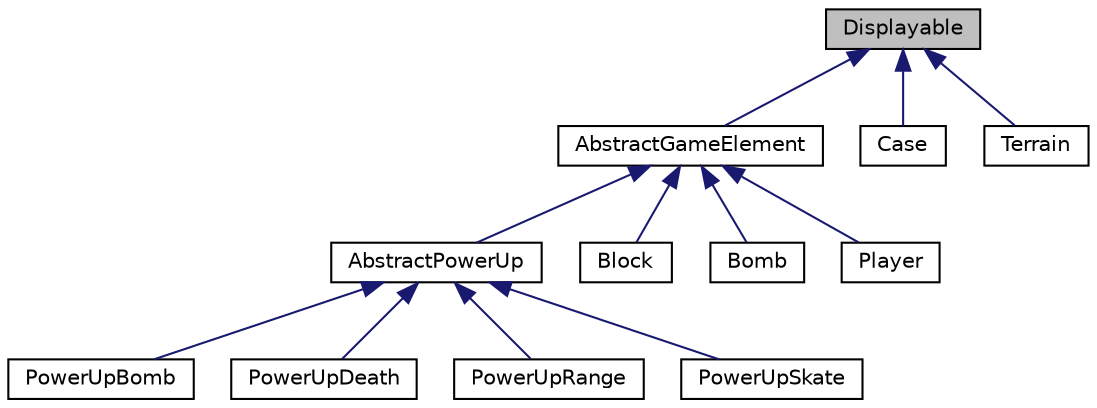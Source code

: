 digraph "Displayable"
{
 // LATEX_PDF_SIZE
  edge [fontname="Helvetica",fontsize="10",labelfontname="Helvetica",labelfontsize="10"];
  node [fontname="Helvetica",fontsize="10",shape=record];
  Node1 [label="Displayable",height=0.2,width=0.4,color="black", fillcolor="grey75", style="filled", fontcolor="black",tooltip=" "];
  Node1 -> Node2 [dir="back",color="midnightblue",fontsize="10",style="solid",fontname="Helvetica"];
  Node2 [label="AbstractGameElement",height=0.2,width=0.4,color="black", fillcolor="white", style="filled",URL="$classAbstractGameElement.html",tooltip="Classe abstraite regroupant tous les élements de jeux, comme les blocs, les power ups ou les joueurs."];
  Node2 -> Node3 [dir="back",color="midnightblue",fontsize="10",style="solid",fontname="Helvetica"];
  Node3 [label="AbstractPowerUp",height=0.2,width=0.4,color="black", fillcolor="white", style="filled",URL="$classAbstractPowerUp.html",tooltip="Classe abstraite regroupant tous les power ups."];
  Node3 -> Node4 [dir="back",color="midnightblue",fontsize="10",style="solid",fontname="Helvetica"];
  Node4 [label="PowerUpBomb",height=0.2,width=0.4,color="black", fillcolor="white", style="filled",URL="$classPowerUpBomb.html",tooltip=" "];
  Node3 -> Node5 [dir="back",color="midnightblue",fontsize="10",style="solid",fontname="Helvetica"];
  Node5 [label="PowerUpDeath",height=0.2,width=0.4,color="black", fillcolor="white", style="filled",URL="$classPowerUpDeath.html",tooltip=" "];
  Node3 -> Node6 [dir="back",color="midnightblue",fontsize="10",style="solid",fontname="Helvetica"];
  Node6 [label="PowerUpRange",height=0.2,width=0.4,color="black", fillcolor="white", style="filled",URL="$classPowerUpRange.html",tooltip=" "];
  Node3 -> Node7 [dir="back",color="midnightblue",fontsize="10",style="solid",fontname="Helvetica"];
  Node7 [label="PowerUpSkate",height=0.2,width=0.4,color="black", fillcolor="white", style="filled",URL="$classPowerUpSkate.html",tooltip=" "];
  Node2 -> Node8 [dir="back",color="midnightblue",fontsize="10",style="solid",fontname="Helvetica"];
  Node8 [label="Block",height=0.2,width=0.4,color="black", fillcolor="white", style="filled",URL="$classBlock.html",tooltip="Classe représentant les blocs du jeu, destructibles ou non."];
  Node2 -> Node9 [dir="back",color="midnightblue",fontsize="10",style="solid",fontname="Helvetica"];
  Node9 [label="Bomb",height=0.2,width=0.4,color="black", fillcolor="white", style="filled",URL="$classBomb.html",tooltip="Classe représentant les bombes."];
  Node2 -> Node10 [dir="back",color="midnightblue",fontsize="10",style="solid",fontname="Helvetica"];
  Node10 [label="Player",height=0.2,width=0.4,color="black", fillcolor="white", style="filled",URL="$classPlayer.html",tooltip=" "];
  Node1 -> Node11 [dir="back",color="midnightblue",fontsize="10",style="solid",fontname="Helvetica"];
  Node11 [label="Case",height=0.2,width=0.4,color="black", fillcolor="white", style="filled",URL="$classCase.html",tooltip=" "];
  Node1 -> Node12 [dir="back",color="midnightblue",fontsize="10",style="solid",fontname="Helvetica"];
  Node12 [label="Terrain",height=0.2,width=0.4,color="black", fillcolor="white", style="filled",URL="$classTerrain.html",tooltip="classe représentant le terrain de jeu"];
}
